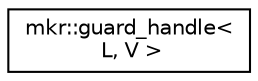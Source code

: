 digraph "Graphical Class Hierarchy"
{
 // LATEX_PDF_SIZE
  edge [fontname="Helvetica",fontsize="10",labelfontname="Helvetica",labelfontsize="10"];
  node [fontname="Helvetica",fontsize="10",shape=record];
  rankdir="LR";
  Node0 [label="mkr::guard_handle\<\l L, V \>",height=0.2,width=0.4,color="black", fillcolor="white", style="filled",URL="$classmkr_1_1guard__handle.html",tooltip=" "];
}
